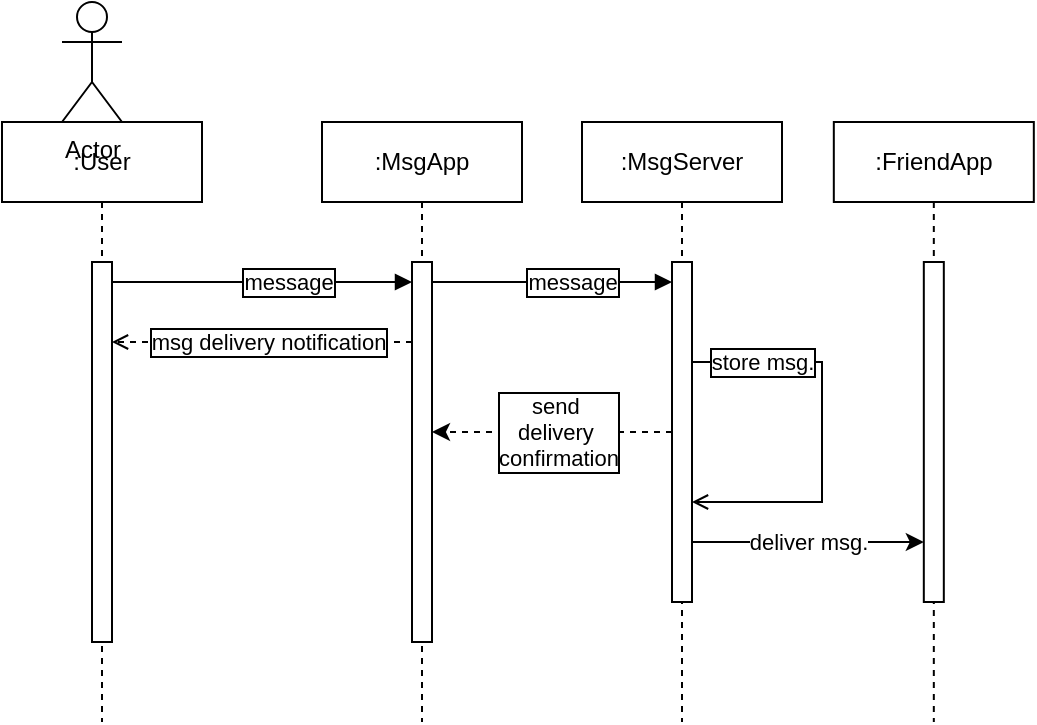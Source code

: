 <mxfile version="24.7.17">
  <diagram name="Page-1" id="2YBvvXClWsGukQMizWep">
    <mxGraphModel dx="565" dy="302" grid="1" gridSize="10" guides="1" tooltips="1" connect="1" arrows="1" fold="1" page="1" pageScale="1" pageWidth="850" pageHeight="1100" math="0" shadow="0">
      <root>
        <mxCell id="0" />
        <mxCell id="1" parent="0" />
        <mxCell id="aM9ryv3xv72pqoxQDRHE-1" value=":MsgApp" style="shape=umlLifeline;perimeter=lifelinePerimeter;whiteSpace=wrap;html=1;container=0;dropTarget=0;collapsible=0;recursiveResize=0;outlineConnect=0;portConstraint=eastwest;newEdgeStyle={&quot;edgeStyle&quot;:&quot;elbowEdgeStyle&quot;,&quot;elbow&quot;:&quot;vertical&quot;,&quot;curved&quot;:0,&quot;rounded&quot;:0};" parent="1" vertex="1">
          <mxGeometry x="230" y="90" width="100" height="300" as="geometry" />
        </mxCell>
        <mxCell id="aM9ryv3xv72pqoxQDRHE-2" value="" style="html=1;points=[];perimeter=orthogonalPerimeter;outlineConnect=0;targetShapes=umlLifeline;portConstraint=eastwest;newEdgeStyle={&quot;edgeStyle&quot;:&quot;elbowEdgeStyle&quot;,&quot;elbow&quot;:&quot;vertical&quot;,&quot;curved&quot;:0,&quot;rounded&quot;:0};" parent="aM9ryv3xv72pqoxQDRHE-1" vertex="1">
          <mxGeometry x="45" y="70" width="10" height="190" as="geometry" />
        </mxCell>
        <mxCell id="aM9ryv3xv72pqoxQDRHE-5" value=":MsgServer" style="shape=umlLifeline;perimeter=lifelinePerimeter;whiteSpace=wrap;html=1;container=0;dropTarget=0;collapsible=0;recursiveResize=0;outlineConnect=0;portConstraint=eastwest;newEdgeStyle={&quot;edgeStyle&quot;:&quot;elbowEdgeStyle&quot;,&quot;elbow&quot;:&quot;vertical&quot;,&quot;curved&quot;:0,&quot;rounded&quot;:0};" parent="1" vertex="1">
          <mxGeometry x="360" y="90" width="100" height="300" as="geometry" />
        </mxCell>
        <mxCell id="bWU9d0jV7mKPgHIE6001-7" style="edgeStyle=elbowEdgeStyle;rounded=0;orthogonalLoop=1;jettySize=auto;html=1;elbow=vertical;curved=0;endArrow=open;endFill=0;" edge="1" parent="aM9ryv3xv72pqoxQDRHE-5" source="aM9ryv3xv72pqoxQDRHE-6" target="aM9ryv3xv72pqoxQDRHE-6">
          <mxGeometry relative="1" as="geometry">
            <mxPoint x="120" y="120" as="targetPoint" />
            <Array as="points">
              <mxPoint x="120" y="120" />
            </Array>
          </mxGeometry>
        </mxCell>
        <mxCell id="bWU9d0jV7mKPgHIE6001-9" value="store msg." style="edgeLabel;html=1;align=center;verticalAlign=middle;resizable=0;points=[];labelBorderColor=default;" vertex="1" connectable="0" parent="bWU9d0jV7mKPgHIE6001-7">
          <mxGeometry x="-0.092" y="1" relative="1" as="geometry">
            <mxPoint x="-31" y="-26" as="offset" />
          </mxGeometry>
        </mxCell>
        <mxCell id="aM9ryv3xv72pqoxQDRHE-6" value="" style="html=1;points=[];perimeter=orthogonalPerimeter;outlineConnect=0;targetShapes=umlLifeline;portConstraint=eastwest;newEdgeStyle={&quot;edgeStyle&quot;:&quot;elbowEdgeStyle&quot;,&quot;elbow&quot;:&quot;vertical&quot;,&quot;curved&quot;:0,&quot;rounded&quot;:0};" parent="aM9ryv3xv72pqoxQDRHE-5" vertex="1">
          <mxGeometry x="45" y="70" width="10" height="170" as="geometry" />
        </mxCell>
        <mxCell id="aM9ryv3xv72pqoxQDRHE-7" value="" style="html=1;verticalAlign=bottom;endArrow=block;edgeStyle=elbowEdgeStyle;elbow=vertical;curved=0;rounded=0;" parent="1" source="aM9ryv3xv72pqoxQDRHE-2" target="aM9ryv3xv72pqoxQDRHE-6" edge="1">
          <mxGeometry relative="1" as="geometry">
            <mxPoint x="335" y="180" as="sourcePoint" />
            <Array as="points">
              <mxPoint x="320" y="170" />
            </Array>
          </mxGeometry>
        </mxCell>
        <mxCell id="ALWpK3OOWJCGZS6aAfyO-3" value="message" style="edgeLabel;html=1;align=center;verticalAlign=middle;resizable=0;points=[];labelBorderColor=default;" parent="aM9ryv3xv72pqoxQDRHE-7" vertex="1" connectable="0">
          <mxGeometry x="0.169" relative="1" as="geometry">
            <mxPoint as="offset" />
          </mxGeometry>
        </mxCell>
        <mxCell id="ALWpK3OOWJCGZS6aAfyO-4" value=":FriendApp" style="shape=umlLifeline;perimeter=lifelinePerimeter;whiteSpace=wrap;html=1;container=0;dropTarget=0;collapsible=0;recursiveResize=0;outlineConnect=0;portConstraint=eastwest;newEdgeStyle={&quot;edgeStyle&quot;:&quot;elbowEdgeStyle&quot;,&quot;elbow&quot;:&quot;vertical&quot;,&quot;curved&quot;:0,&quot;rounded&quot;:0};" parent="1" vertex="1">
          <mxGeometry x="485.91" y="90" width="100" height="300" as="geometry" />
        </mxCell>
        <mxCell id="ALWpK3OOWJCGZS6aAfyO-5" value="" style="html=1;points=[];perimeter=orthogonalPerimeter;outlineConnect=0;targetShapes=umlLifeline;portConstraint=eastwest;newEdgeStyle={&quot;edgeStyle&quot;:&quot;elbowEdgeStyle&quot;,&quot;elbow&quot;:&quot;vertical&quot;,&quot;curved&quot;:0,&quot;rounded&quot;:0};" parent="ALWpK3OOWJCGZS6aAfyO-4" vertex="1">
          <mxGeometry x="45" y="70" width="10" height="170" as="geometry" />
        </mxCell>
        <mxCell id="ALWpK3OOWJCGZS6aAfyO-10" style="edgeStyle=elbowEdgeStyle;rounded=0;orthogonalLoop=1;jettySize=auto;html=1;elbow=vertical;curved=0;dashed=1;" parent="1" source="aM9ryv3xv72pqoxQDRHE-6" target="aM9ryv3xv72pqoxQDRHE-2" edge="1">
          <mxGeometry relative="1" as="geometry" />
        </mxCell>
        <mxCell id="ALWpK3OOWJCGZS6aAfyO-11" value="send&amp;nbsp;&lt;div&gt;delivery&amp;nbsp;&lt;/div&gt;&lt;div&gt;confirmation&lt;/div&gt;" style="edgeLabel;html=1;align=center;verticalAlign=middle;resizable=0;points=[];labelBorderColor=default;" parent="ALWpK3OOWJCGZS6aAfyO-10" vertex="1" connectable="0">
          <mxGeometry x="-0.219" relative="1" as="geometry">
            <mxPoint x="-10" as="offset" />
          </mxGeometry>
        </mxCell>
        <mxCell id="ALWpK3OOWJCGZS6aAfyO-12" value="" style="edgeStyle=elbowEdgeStyle;rounded=0;orthogonalLoop=1;jettySize=auto;html=1;elbow=vertical;curved=0;dashed=1;endArrow=open;endFill=0;" parent="1" source="aM9ryv3xv72pqoxQDRHE-2" target="bWU9d0jV7mKPgHIE6001-2" edge="1">
          <mxGeometry relative="1" as="geometry">
            <Array as="points">
              <mxPoint x="190" y="200" />
            </Array>
          </mxGeometry>
        </mxCell>
        <mxCell id="ALWpK3OOWJCGZS6aAfyO-13" value="msg delivery notification" style="edgeLabel;html=1;align=center;verticalAlign=middle;resizable=0;points=[];labelBorderColor=default;" parent="ALWpK3OOWJCGZS6aAfyO-12" vertex="1" connectable="0">
          <mxGeometry x="-0.159" y="-1" relative="1" as="geometry">
            <mxPoint x="-9" y="1" as="offset" />
          </mxGeometry>
        </mxCell>
        <mxCell id="bWU9d0jV7mKPgHIE6001-1" value=":User" style="shape=umlLifeline;perimeter=lifelinePerimeter;whiteSpace=wrap;html=1;container=0;dropTarget=0;collapsible=0;recursiveResize=0;outlineConnect=0;portConstraint=eastwest;newEdgeStyle={&quot;edgeStyle&quot;:&quot;elbowEdgeStyle&quot;,&quot;elbow&quot;:&quot;vertical&quot;,&quot;curved&quot;:0,&quot;rounded&quot;:0};" vertex="1" parent="1">
          <mxGeometry x="70" y="90" width="100" height="300" as="geometry" />
        </mxCell>
        <mxCell id="bWU9d0jV7mKPgHIE6001-2" value="" style="html=1;points=[];perimeter=orthogonalPerimeter;outlineConnect=0;targetShapes=umlLifeline;portConstraint=eastwest;newEdgeStyle={&quot;edgeStyle&quot;:&quot;elbowEdgeStyle&quot;,&quot;elbow&quot;:&quot;vertical&quot;,&quot;curved&quot;:0,&quot;rounded&quot;:0};" vertex="1" parent="bWU9d0jV7mKPgHIE6001-1">
          <mxGeometry x="45" y="70" width="10" height="190" as="geometry" />
        </mxCell>
        <mxCell id="bWU9d0jV7mKPgHIE6001-5" value="" style="html=1;verticalAlign=bottom;endArrow=block;edgeStyle=elbowEdgeStyle;elbow=vertical;curved=0;rounded=0;" edge="1" parent="1" source="bWU9d0jV7mKPgHIE6001-2" target="aM9ryv3xv72pqoxQDRHE-2">
          <mxGeometry relative="1" as="geometry">
            <mxPoint x="140" y="170" as="sourcePoint" />
            <Array as="points">
              <mxPoint x="175" y="170" />
            </Array>
            <mxPoint x="260" y="170" as="targetPoint" />
          </mxGeometry>
        </mxCell>
        <mxCell id="bWU9d0jV7mKPgHIE6001-6" value="message" style="edgeLabel;html=1;align=center;verticalAlign=middle;resizable=0;points=[];labelBorderColor=default;" vertex="1" connectable="0" parent="bWU9d0jV7mKPgHIE6001-5">
          <mxGeometry x="0.169" relative="1" as="geometry">
            <mxPoint as="offset" />
          </mxGeometry>
        </mxCell>
        <mxCell id="bWU9d0jV7mKPgHIE6001-10" value="Actor" style="shape=umlActor;verticalLabelPosition=bottom;verticalAlign=top;html=1;outlineConnect=0;" vertex="1" parent="1">
          <mxGeometry x="100" y="30" width="30" height="60" as="geometry" />
        </mxCell>
        <mxCell id="bWU9d0jV7mKPgHIE6001-11" value="deliver msg." style="edgeStyle=elbowEdgeStyle;rounded=0;orthogonalLoop=1;jettySize=auto;html=1;elbow=vertical;curved=0;" edge="1" parent="1" source="aM9ryv3xv72pqoxQDRHE-6" target="ALWpK3OOWJCGZS6aAfyO-5">
          <mxGeometry relative="1" as="geometry">
            <Array as="points">
              <mxPoint x="480" y="300" />
            </Array>
          </mxGeometry>
        </mxCell>
      </root>
    </mxGraphModel>
  </diagram>
</mxfile>
